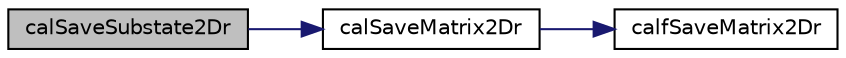 digraph "calSaveSubstate2Dr"
{
  edge [fontname="Helvetica",fontsize="10",labelfontname="Helvetica",labelfontsize="10"];
  node [fontname="Helvetica",fontsize="10",shape=record];
  rankdir="LR";
  Node1 [label="calSaveSubstate2Dr",height=0.2,width=0.4,color="black", fillcolor="grey75", style="filled" fontcolor="black"];
  Node1 -> Node2 [color="midnightblue",fontsize="10",style="solid",fontname="Helvetica"];
  Node2 [label="calSaveMatrix2Dr",height=0.2,width=0.4,color="black", fillcolor="white", style="filled",URL="$cal2_d_buffer_i_o_8c.html#a69a608041a9f8e891caea7e6b342308c",tooltip="Saves a real (floating point) matrix to file. "];
  Node2 -> Node3 [color="midnightblue",fontsize="10",style="solid",fontname="Helvetica"];
  Node3 [label="calfSaveMatrix2Dr",height=0.2,width=0.4,color="black", fillcolor="white", style="filled",URL="$cal2_d_buffer_i_o_8c.html#ad18bf88958a1373b55707a7a3129a86c",tooltip="Saves a real (floating point) matrix to file. "];
}
